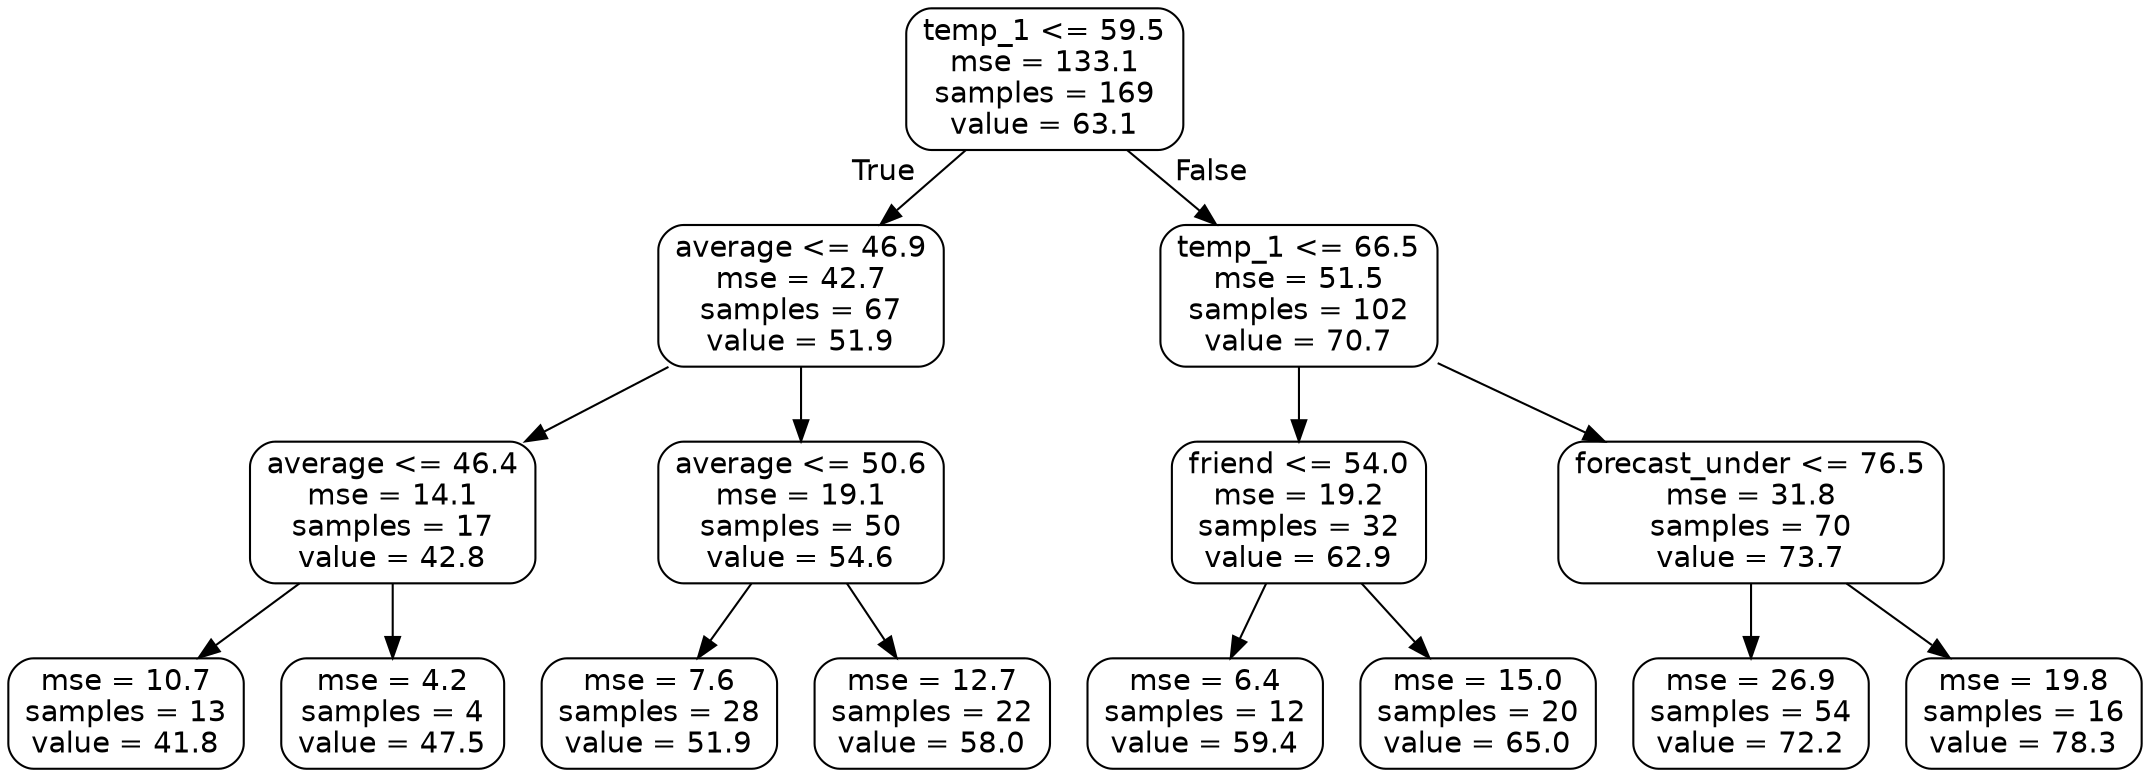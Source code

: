 digraph Tree {
node [shape=box, style="rounded", color="black", fontname=helvetica] ;
edge [fontname=helvetica] ;
0 [label="temp_1 <= 59.5\nmse = 133.1\nsamples = 169\nvalue = 63.1"] ;
1 [label="average <= 46.9\nmse = 42.7\nsamples = 67\nvalue = 51.9"] ;
0 -> 1 [labeldistance=2.5, labelangle=45, headlabel="True"] ;
2 [label="average <= 46.4\nmse = 14.1\nsamples = 17\nvalue = 42.8"] ;
1 -> 2 ;
3 [label="mse = 10.7\nsamples = 13\nvalue = 41.8"] ;
2 -> 3 ;
4 [label="mse = 4.2\nsamples = 4\nvalue = 47.5"] ;
2 -> 4 ;
5 [label="average <= 50.6\nmse = 19.1\nsamples = 50\nvalue = 54.6"] ;
1 -> 5 ;
6 [label="mse = 7.6\nsamples = 28\nvalue = 51.9"] ;
5 -> 6 ;
7 [label="mse = 12.7\nsamples = 22\nvalue = 58.0"] ;
5 -> 7 ;
8 [label="temp_1 <= 66.5\nmse = 51.5\nsamples = 102\nvalue = 70.7"] ;
0 -> 8 [labeldistance=2.5, labelangle=-45, headlabel="False"] ;
9 [label="friend <= 54.0\nmse = 19.2\nsamples = 32\nvalue = 62.9"] ;
8 -> 9 ;
10 [label="mse = 6.4\nsamples = 12\nvalue = 59.4"] ;
9 -> 10 ;
11 [label="mse = 15.0\nsamples = 20\nvalue = 65.0"] ;
9 -> 11 ;
12 [label="forecast_under <= 76.5\nmse = 31.8\nsamples = 70\nvalue = 73.7"] ;
8 -> 12 ;
13 [label="mse = 26.9\nsamples = 54\nvalue = 72.2"] ;
12 -> 13 ;
14 [label="mse = 19.8\nsamples = 16\nvalue = 78.3"] ;
12 -> 14 ;
}